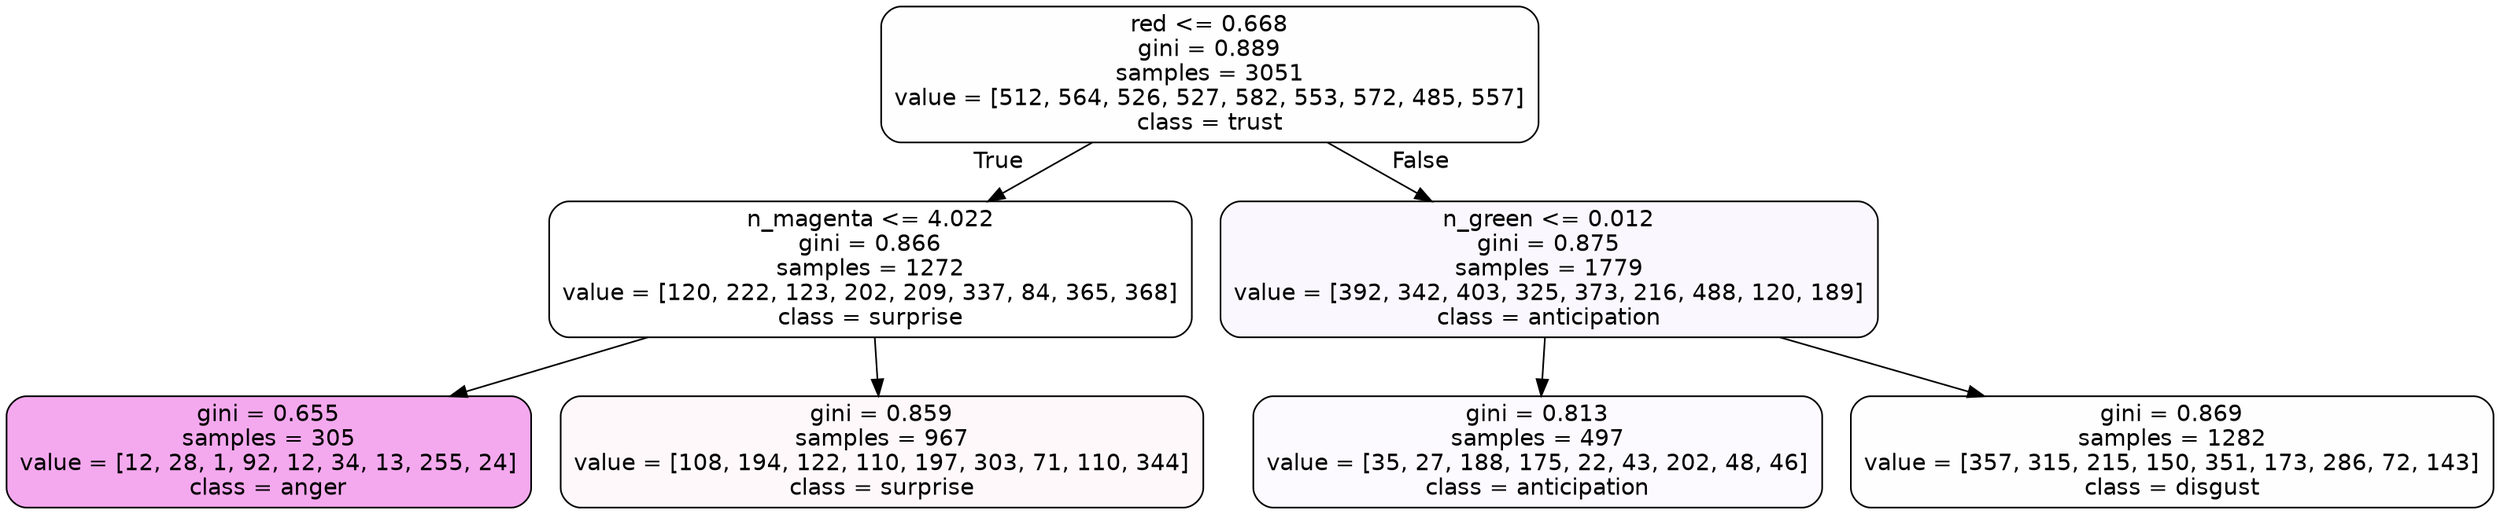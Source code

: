 digraph Tree {
node [shape=box, style="filled, rounded", color="black", fontname=helvetica] ;
edge [fontname=helvetica] ;
0 [label="red <= 0.668\ngini = 0.889\nsamples = 3051\nvalue = [512, 564, 526, 527, 582, 553, 572, 485, 557]\nclass = trust", fillcolor="#39d7e501"] ;
1 [label="n_magenta <= 4.022\ngini = 0.866\nsamples = 1272\nvalue = [120, 222, 123, 202, 209, 337, 84, 365, 368]\nclass = surprise", fillcolor="#e5396400"] ;
0 -> 1 [labeldistance=2.5, labelangle=45, headlabel="True"] ;
2 [label="gini = 0.655\nsamples = 305\nvalue = [12, 28, 1, 92, 12, 34, 13, 255, 24]\nclass = anger", fillcolor="#e539d76e"] ;
1 -> 2 ;
3 [label="gini = 0.859\nsamples = 967\nvalue = [108, 194, 122, 110, 197, 303, 71, 110, 344]\nclass = surprise", fillcolor="#e5396408"] ;
1 -> 3 ;
4 [label="n_green <= 0.012\ngini = 0.875\nsamples = 1779\nvalue = [392, 342, 403, 325, 373, 216, 488, 120, 189]\nclass = anticipation", fillcolor="#8139e509"] ;
0 -> 4 [labeldistance=2.5, labelangle=-45, headlabel="False"] ;
5 [label="gini = 0.813\nsamples = 497\nvalue = [35, 27, 188, 175, 22, 43, 202, 48, 46]\nclass = anticipation", fillcolor="#8139e506"] ;
4 -> 5 ;
6 [label="gini = 0.869\nsamples = 1282\nvalue = [357, 315, 215, 150, 351, 173, 286, 72, 143]\nclass = disgust", fillcolor="#e5813901"] ;
4 -> 6 ;
}